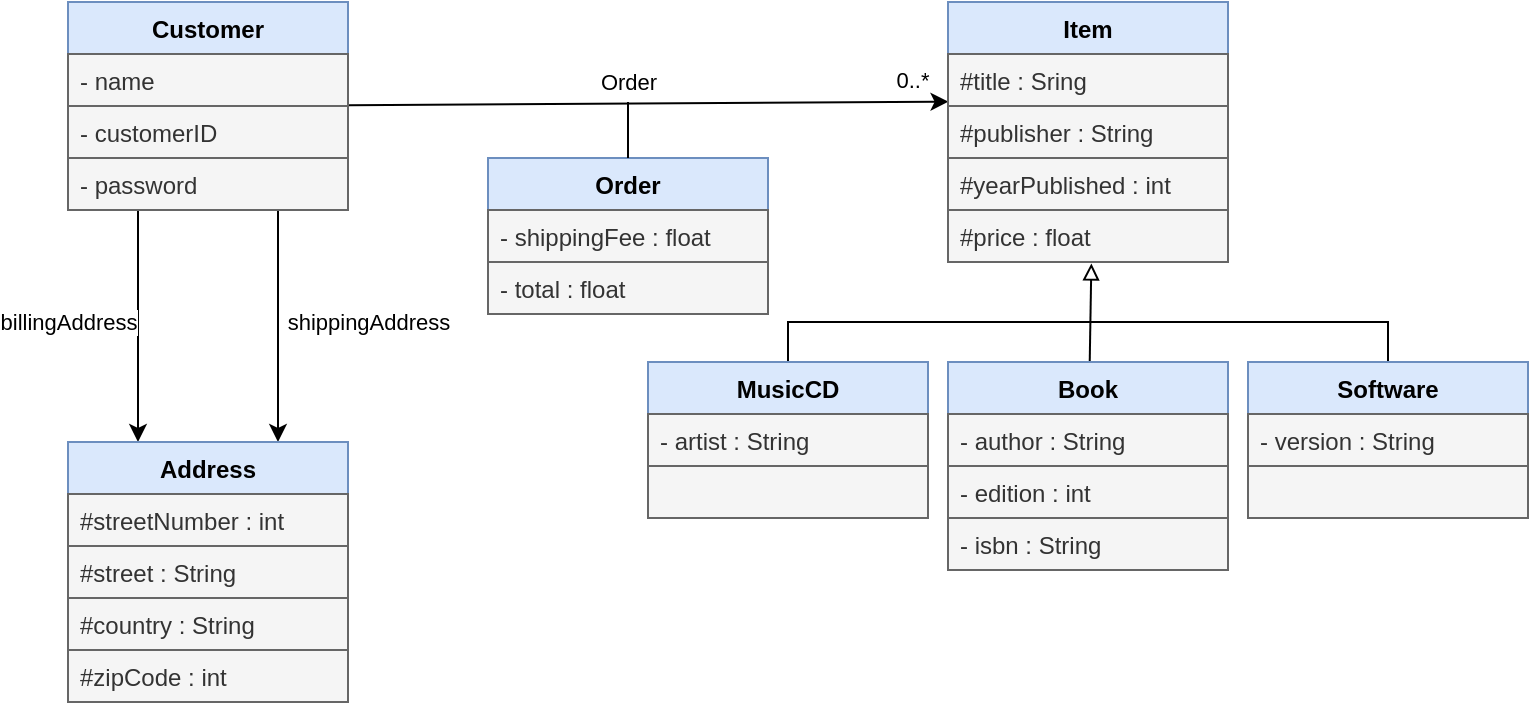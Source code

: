 <mxfile version="16.5.6"><diagram id="L-XJfkBgwogkJgKwX63Y" name="Page-1"><mxGraphModel dx="715" dy="1074" grid="1" gridSize="10" guides="1" tooltips="1" connect="1" arrows="1" fold="1" page="1" pageScale="1" pageWidth="850" pageHeight="1100" math="0" shadow="0"><root><mxCell id="0"/><mxCell id="1" parent="0"/><mxCell id="AV-RHgqZljlgwApruYyu-65" style="edgeStyle=none;rounded=0;orthogonalLoop=1;jettySize=auto;html=1;exitX=0.25;exitY=1;exitDx=0;exitDy=0;entryX=0.25;entryY=0;entryDx=0;entryDy=0;" edge="1" parent="1" source="AV-RHgqZljlgwApruYyu-36" target="AV-RHgqZljlgwApruYyu-50"><mxGeometry relative="1" as="geometry"/></mxCell><mxCell id="AV-RHgqZljlgwApruYyu-66" value="billingAddress" style="edgeLabel;html=1;align=center;verticalAlign=middle;resizable=0;points=[];" vertex="1" connectable="0" parent="AV-RHgqZljlgwApruYyu-65"><mxGeometry x="-0.404" relative="1" as="geometry"><mxPoint x="-35" y="21" as="offset"/></mxGeometry></mxCell><mxCell id="AV-RHgqZljlgwApruYyu-67" style="edgeStyle=none;rounded=0;orthogonalLoop=1;jettySize=auto;html=1;exitX=0.75;exitY=1;exitDx=0;exitDy=0;entryX=0.75;entryY=0;entryDx=0;entryDy=0;" edge="1" parent="1" source="AV-RHgqZljlgwApruYyu-36" target="AV-RHgqZljlgwApruYyu-50"><mxGeometry relative="1" as="geometry"/></mxCell><mxCell id="AV-RHgqZljlgwApruYyu-68" value="shippingAddress" style="edgeLabel;html=1;align=center;verticalAlign=middle;resizable=0;points=[];" vertex="1" connectable="0" parent="AV-RHgqZljlgwApruYyu-67"><mxGeometry x="0.26" y="1" relative="1" as="geometry"><mxPoint x="44" y="-17" as="offset"/></mxGeometry></mxCell><mxCell id="AV-RHgqZljlgwApruYyu-69" style="edgeStyle=none;rounded=0;orthogonalLoop=1;jettySize=auto;html=1;entryX=0.002;entryY=-0.084;entryDx=0;entryDy=0;entryPerimeter=0;" edge="1" parent="1" source="AV-RHgqZljlgwApruYyu-36" target="AV-RHgqZljlgwApruYyu-42"><mxGeometry relative="1" as="geometry"/></mxCell><mxCell id="AV-RHgqZljlgwApruYyu-70" value="0..*" style="edgeLabel;html=1;align=center;verticalAlign=middle;resizable=0;points=[];" vertex="1" connectable="0" parent="AV-RHgqZljlgwApruYyu-69"><mxGeometry x="0.77" y="-2" relative="1" as="geometry"><mxPoint x="16" y="-13" as="offset"/></mxGeometry></mxCell><mxCell id="AV-RHgqZljlgwApruYyu-36" value="Customer" style="swimlane;fontStyle=1;childLayout=stackLayout;horizontal=1;startSize=26;fillColor=#dae8fc;horizontalStack=0;resizeParent=1;resizeParentMax=0;resizeLast=0;collapsible=1;marginBottom=0;strokeColor=#6c8ebf;" vertex="1" parent="1"><mxGeometry x="170" y="60" width="140" height="104" as="geometry"/></mxCell><mxCell id="AV-RHgqZljlgwApruYyu-37" value="- name" style="text;strokeColor=#666666;fillColor=#f5f5f5;align=left;verticalAlign=top;spacingLeft=4;spacingRight=4;overflow=hidden;rotatable=0;points=[[0,0.5],[1,0.5]];portConstraint=eastwest;fontColor=#333333;" vertex="1" parent="AV-RHgqZljlgwApruYyu-36"><mxGeometry y="26" width="140" height="26" as="geometry"/></mxCell><mxCell id="AV-RHgqZljlgwApruYyu-38" value="- customerID" style="text;strokeColor=#666666;fillColor=#f5f5f5;align=left;verticalAlign=top;spacingLeft=4;spacingRight=4;overflow=hidden;rotatable=0;points=[[0,0.5],[1,0.5]];portConstraint=eastwest;fontColor=#333333;" vertex="1" parent="AV-RHgqZljlgwApruYyu-36"><mxGeometry y="52" width="140" height="26" as="geometry"/></mxCell><mxCell id="AV-RHgqZljlgwApruYyu-39" value="- password" style="text;strokeColor=#666666;fillColor=#f5f5f5;align=left;verticalAlign=top;spacingLeft=4;spacingRight=4;overflow=hidden;rotatable=0;points=[[0,0.5],[1,0.5]];portConstraint=eastwest;fontColor=#333333;" vertex="1" parent="AV-RHgqZljlgwApruYyu-36"><mxGeometry y="78" width="140" height="26" as="geometry"/></mxCell><mxCell id="AV-RHgqZljlgwApruYyu-40" value="Item" style="swimlane;fontStyle=1;childLayout=stackLayout;horizontal=1;startSize=26;fillColor=#dae8fc;horizontalStack=0;resizeParent=1;resizeParentMax=0;resizeLast=0;collapsible=1;marginBottom=0;strokeColor=#6c8ebf;" vertex="1" parent="1"><mxGeometry x="610" y="60" width="140" height="104" as="geometry"/></mxCell><mxCell id="AV-RHgqZljlgwApruYyu-41" value="#title : Sring" style="text;strokeColor=#666666;fillColor=#f5f5f5;align=left;verticalAlign=top;spacingLeft=4;spacingRight=4;overflow=hidden;rotatable=0;points=[[0,0.5],[1,0.5]];portConstraint=eastwest;fontColor=#333333;" vertex="1" parent="AV-RHgqZljlgwApruYyu-40"><mxGeometry y="26" width="140" height="26" as="geometry"/></mxCell><mxCell id="AV-RHgqZljlgwApruYyu-42" value="#publisher : String" style="text;strokeColor=#666666;fillColor=#f5f5f5;align=left;verticalAlign=top;spacingLeft=4;spacingRight=4;overflow=hidden;rotatable=0;points=[[0,0.5],[1,0.5]];portConstraint=eastwest;fontColor=#333333;" vertex="1" parent="AV-RHgqZljlgwApruYyu-40"><mxGeometry y="52" width="140" height="26" as="geometry"/></mxCell><mxCell id="AV-RHgqZljlgwApruYyu-43" value="#yearPublished : int" style="text;strokeColor=#666666;fillColor=#f5f5f5;align=left;verticalAlign=top;spacingLeft=4;spacingRight=4;overflow=hidden;rotatable=0;points=[[0,0.5],[1,0.5]];portConstraint=eastwest;fontColor=#333333;" vertex="1" parent="AV-RHgqZljlgwApruYyu-40"><mxGeometry y="78" width="140" height="26" as="geometry"/></mxCell><mxCell id="AV-RHgqZljlgwApruYyu-44" value="#price : float" style="text;strokeColor=#666666;fillColor=#f5f5f5;align=left;verticalAlign=top;spacingLeft=4;spacingRight=4;overflow=hidden;rotatable=0;points=[[0,0.5],[1,0.5]];portConstraint=eastwest;fontColor=#333333;" vertex="1" parent="1"><mxGeometry x="610" y="164" width="140" height="26" as="geometry"/></mxCell><mxCell id="AV-RHgqZljlgwApruYyu-46" value="Order" style="swimlane;fontStyle=1;childLayout=stackLayout;horizontal=1;startSize=26;fillColor=#dae8fc;horizontalStack=0;resizeParent=1;resizeParentMax=0;resizeLast=0;collapsible=1;marginBottom=0;strokeColor=#6c8ebf;" vertex="1" parent="1"><mxGeometry x="380" y="138" width="140" height="78" as="geometry"/></mxCell><mxCell id="AV-RHgqZljlgwApruYyu-47" value="- shippingFee : float" style="text;strokeColor=#666666;fillColor=#f5f5f5;align=left;verticalAlign=top;spacingLeft=4;spacingRight=4;overflow=hidden;rotatable=0;points=[[0,0.5],[1,0.5]];portConstraint=eastwest;fontColor=#333333;" vertex="1" parent="AV-RHgqZljlgwApruYyu-46"><mxGeometry y="26" width="140" height="26" as="geometry"/></mxCell><mxCell id="AV-RHgqZljlgwApruYyu-48" value="- total : float" style="text;strokeColor=#666666;fillColor=#f5f5f5;align=left;verticalAlign=top;spacingLeft=4;spacingRight=4;overflow=hidden;rotatable=0;points=[[0,0.5],[1,0.5]];portConstraint=eastwest;fontColor=#333333;" vertex="1" parent="AV-RHgqZljlgwApruYyu-46"><mxGeometry y="52" width="140" height="26" as="geometry"/></mxCell><mxCell id="AV-RHgqZljlgwApruYyu-50" value="Address" style="swimlane;fontStyle=1;childLayout=stackLayout;horizontal=1;startSize=26;fillColor=#dae8fc;horizontalStack=0;resizeParent=1;resizeParentMax=0;resizeLast=0;collapsible=1;marginBottom=0;strokeColor=#6c8ebf;" vertex="1" parent="1"><mxGeometry x="170" y="280" width="140" height="104" as="geometry"/></mxCell><mxCell id="AV-RHgqZljlgwApruYyu-51" value="#streetNumber : int" style="text;strokeColor=#666666;fillColor=#f5f5f5;align=left;verticalAlign=top;spacingLeft=4;spacingRight=4;overflow=hidden;rotatable=0;points=[[0,0.5],[1,0.5]];portConstraint=eastwest;fontColor=#333333;" vertex="1" parent="AV-RHgqZljlgwApruYyu-50"><mxGeometry y="26" width="140" height="26" as="geometry"/></mxCell><mxCell id="AV-RHgqZljlgwApruYyu-52" value="#street : String" style="text;strokeColor=#666666;fillColor=#f5f5f5;align=left;verticalAlign=top;spacingLeft=4;spacingRight=4;overflow=hidden;rotatable=0;points=[[0,0.5],[1,0.5]];portConstraint=eastwest;fontColor=#333333;" vertex="1" parent="AV-RHgqZljlgwApruYyu-50"><mxGeometry y="52" width="140" height="26" as="geometry"/></mxCell><mxCell id="AV-RHgqZljlgwApruYyu-53" value="#country : String" style="text;strokeColor=#666666;fillColor=#f5f5f5;align=left;verticalAlign=top;spacingLeft=4;spacingRight=4;overflow=hidden;rotatable=0;points=[[0,0.5],[1,0.5]];portConstraint=eastwest;fontColor=#333333;" vertex="1" parent="AV-RHgqZljlgwApruYyu-50"><mxGeometry y="78" width="140" height="26" as="geometry"/></mxCell><mxCell id="AV-RHgqZljlgwApruYyu-54" value="#zipCode : int" style="text;strokeColor=#666666;fillColor=#f5f5f5;align=left;verticalAlign=top;spacingLeft=4;spacingRight=4;overflow=hidden;rotatable=0;points=[[0,0.5],[1,0.5]];portConstraint=eastwest;fontColor=#333333;" vertex="1" parent="1"><mxGeometry x="170" y="384" width="140" height="26" as="geometry"/></mxCell><mxCell id="AV-RHgqZljlgwApruYyu-75" style="edgeStyle=none;rounded=0;orthogonalLoop=1;jettySize=auto;html=1;endArrow=none;endFill=0;" edge="1" parent="1" source="AV-RHgqZljlgwApruYyu-55"><mxGeometry relative="1" as="geometry"><mxPoint x="680" y="220" as="targetPoint"/><Array as="points"><mxPoint x="530" y="220"/><mxPoint x="680" y="220"/></Array></mxGeometry></mxCell><mxCell id="AV-RHgqZljlgwApruYyu-55" value="MusicCD" style="swimlane;fontStyle=1;childLayout=stackLayout;horizontal=1;startSize=26;fillColor=#dae8fc;horizontalStack=0;resizeParent=1;resizeParentMax=0;resizeLast=0;collapsible=1;marginBottom=0;strokeColor=#6c8ebf;" vertex="1" parent="1"><mxGeometry x="460" y="240" width="140" height="78" as="geometry"/></mxCell><mxCell id="AV-RHgqZljlgwApruYyu-56" value="- artist : String" style="text;strokeColor=#666666;fillColor=#f5f5f5;align=left;verticalAlign=top;spacingLeft=4;spacingRight=4;overflow=hidden;rotatable=0;points=[[0,0.5],[1,0.5]];portConstraint=eastwest;fontColor=#333333;" vertex="1" parent="AV-RHgqZljlgwApruYyu-55"><mxGeometry y="26" width="140" height="26" as="geometry"/></mxCell><mxCell id="AV-RHgqZljlgwApruYyu-57" value="" style="text;strokeColor=#666666;fillColor=#f5f5f5;align=left;verticalAlign=top;spacingLeft=4;spacingRight=4;overflow=hidden;rotatable=0;points=[[0,0.5],[1,0.5]];portConstraint=eastwest;fontColor=#333333;" vertex="1" parent="AV-RHgqZljlgwApruYyu-55"><mxGeometry y="52" width="140" height="26" as="geometry"/></mxCell><mxCell id="AV-RHgqZljlgwApruYyu-74" style="edgeStyle=none;rounded=0;orthogonalLoop=1;jettySize=auto;html=1;entryX=0.512;entryY=1.027;entryDx=0;entryDy=0;entryPerimeter=0;endArrow=block;endFill=0;" edge="1" parent="1" source="AV-RHgqZljlgwApruYyu-58" target="AV-RHgqZljlgwApruYyu-44"><mxGeometry relative="1" as="geometry"/></mxCell><mxCell id="AV-RHgqZljlgwApruYyu-58" value="Book" style="swimlane;fontStyle=1;childLayout=stackLayout;horizontal=1;startSize=26;fillColor=#dae8fc;horizontalStack=0;resizeParent=1;resizeParentMax=0;resizeLast=0;collapsible=1;marginBottom=0;strokeColor=#6c8ebf;" vertex="1" parent="1"><mxGeometry x="610" y="240" width="140" height="104" as="geometry"/></mxCell><mxCell id="AV-RHgqZljlgwApruYyu-59" value="- author : String" style="text;strokeColor=#666666;fillColor=#f5f5f5;align=left;verticalAlign=top;spacingLeft=4;spacingRight=4;overflow=hidden;rotatable=0;points=[[0,0.5],[1,0.5]];portConstraint=eastwest;fontColor=#333333;" vertex="1" parent="AV-RHgqZljlgwApruYyu-58"><mxGeometry y="26" width="140" height="26" as="geometry"/></mxCell><mxCell id="AV-RHgqZljlgwApruYyu-60" value="- edition : int" style="text;strokeColor=#666666;fillColor=#f5f5f5;align=left;verticalAlign=top;spacingLeft=4;spacingRight=4;overflow=hidden;rotatable=0;points=[[0,0.5],[1,0.5]];portConstraint=eastwest;fontColor=#333333;" vertex="1" parent="AV-RHgqZljlgwApruYyu-58"><mxGeometry y="52" width="140" height="26" as="geometry"/></mxCell><mxCell id="AV-RHgqZljlgwApruYyu-61" value="- isbn : String" style="text;strokeColor=#666666;fillColor=#f5f5f5;align=left;verticalAlign=top;spacingLeft=4;spacingRight=4;overflow=hidden;rotatable=0;points=[[0,0.5],[1,0.5]];portConstraint=eastwest;fontColor=#333333;" vertex="1" parent="AV-RHgqZljlgwApruYyu-58"><mxGeometry y="78" width="140" height="26" as="geometry"/></mxCell><mxCell id="AV-RHgqZljlgwApruYyu-76" style="edgeStyle=none;rounded=0;orthogonalLoop=1;jettySize=auto;html=1;endArrow=none;endFill=0;" edge="1" parent="1" source="AV-RHgqZljlgwApruYyu-62"><mxGeometry relative="1" as="geometry"><mxPoint x="680" y="220" as="targetPoint"/><Array as="points"><mxPoint x="830" y="220"/></Array></mxGeometry></mxCell><mxCell id="AV-RHgqZljlgwApruYyu-62" value="Software" style="swimlane;fontStyle=1;childLayout=stackLayout;horizontal=1;startSize=26;fillColor=#dae8fc;horizontalStack=0;resizeParent=1;resizeParentMax=0;resizeLast=0;collapsible=1;marginBottom=0;strokeColor=#6c8ebf;" vertex="1" parent="1"><mxGeometry x="760" y="240" width="140" height="78" as="geometry"/></mxCell><mxCell id="AV-RHgqZljlgwApruYyu-63" value="- version : String" style="text;strokeColor=#666666;fillColor=#f5f5f5;align=left;verticalAlign=top;spacingLeft=4;spacingRight=4;overflow=hidden;rotatable=0;points=[[0,0.5],[1,0.5]];portConstraint=eastwest;fontColor=#333333;" vertex="1" parent="AV-RHgqZljlgwApruYyu-62"><mxGeometry y="26" width="140" height="26" as="geometry"/></mxCell><mxCell id="AV-RHgqZljlgwApruYyu-64" value="" style="text;strokeColor=#666666;fillColor=#f5f5f5;align=left;verticalAlign=top;spacingLeft=4;spacingRight=4;overflow=hidden;rotatable=0;points=[[0,0.5],[1,0.5]];portConstraint=eastwest;fontColor=#333333;" vertex="1" parent="AV-RHgqZljlgwApruYyu-62"><mxGeometry y="52" width="140" height="26" as="geometry"/></mxCell><mxCell id="AV-RHgqZljlgwApruYyu-73" value="Order" style="endArrow=none;html=1;rounded=0;exitX=0.5;exitY=0;exitDx=0;exitDy=0;" edge="1" parent="1" source="AV-RHgqZljlgwApruYyu-46"><mxGeometry x="1" y="10" width="50" height="50" relative="1" as="geometry"><mxPoint x="420" y="160" as="sourcePoint"/><mxPoint x="450" y="110" as="targetPoint"/><mxPoint x="10" y="-10" as="offset"/></mxGeometry></mxCell></root></mxGraphModel></diagram></mxfile>